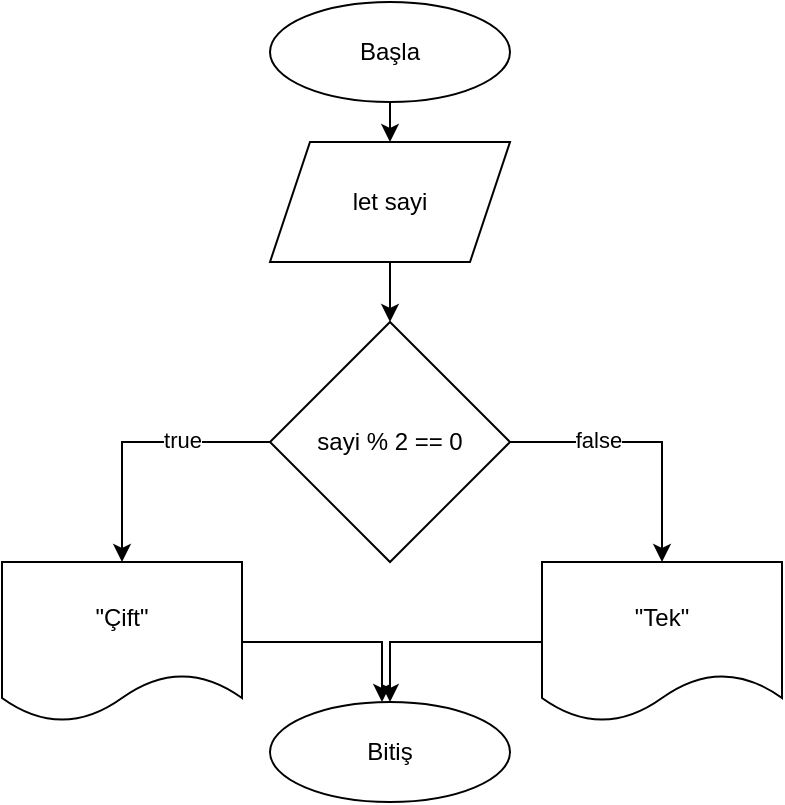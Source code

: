 <mxfile version="22.1.11" type="device">
  <diagram name="Sayfa -1" id="hMAxGwuRCZgqR3DhVOfI">
    <mxGraphModel dx="820" dy="798" grid="1" gridSize="10" guides="1" tooltips="1" connect="1" arrows="1" fold="1" page="1" pageScale="1" pageWidth="827" pageHeight="1169" math="0" shadow="0">
      <root>
        <mxCell id="0" />
        <mxCell id="1" parent="0" />
        <mxCell id="zCVWpWv3V7vRvDYMl9wr-4" style="edgeStyle=orthogonalEdgeStyle;rounded=0;orthogonalLoop=1;jettySize=auto;html=1;exitX=0.5;exitY=1;exitDx=0;exitDy=0;entryX=0.5;entryY=0;entryDx=0;entryDy=0;" edge="1" parent="1" source="zCVWpWv3V7vRvDYMl9wr-1" target="zCVWpWv3V7vRvDYMl9wr-2">
          <mxGeometry relative="1" as="geometry" />
        </mxCell>
        <mxCell id="zCVWpWv3V7vRvDYMl9wr-1" value="Başla" style="ellipse;whiteSpace=wrap;html=1;" vertex="1" parent="1">
          <mxGeometry x="354" y="10" width="120" height="50" as="geometry" />
        </mxCell>
        <mxCell id="zCVWpWv3V7vRvDYMl9wr-5" style="edgeStyle=orthogonalEdgeStyle;rounded=0;orthogonalLoop=1;jettySize=auto;html=1;exitX=0.5;exitY=1;exitDx=0;exitDy=0;entryX=0.5;entryY=0;entryDx=0;entryDy=0;" edge="1" parent="1" source="zCVWpWv3V7vRvDYMl9wr-2" target="zCVWpWv3V7vRvDYMl9wr-3">
          <mxGeometry relative="1" as="geometry" />
        </mxCell>
        <mxCell id="zCVWpWv3V7vRvDYMl9wr-2" value="let sayi" style="shape=parallelogram;perimeter=parallelogramPerimeter;whiteSpace=wrap;html=1;fixedSize=1;" vertex="1" parent="1">
          <mxGeometry x="354" y="80" width="120" height="60" as="geometry" />
        </mxCell>
        <mxCell id="zCVWpWv3V7vRvDYMl9wr-11" style="edgeStyle=orthogonalEdgeStyle;rounded=0;orthogonalLoop=1;jettySize=auto;html=1;exitX=0;exitY=0.5;exitDx=0;exitDy=0;entryX=0.5;entryY=0;entryDx=0;entryDy=0;" edge="1" parent="1" source="zCVWpWv3V7vRvDYMl9wr-3" target="zCVWpWv3V7vRvDYMl9wr-6">
          <mxGeometry relative="1" as="geometry" />
        </mxCell>
        <mxCell id="zCVWpWv3V7vRvDYMl9wr-13" value="true" style="edgeLabel;html=1;align=center;verticalAlign=middle;resizable=0;points=[];" vertex="1" connectable="0" parent="zCVWpWv3V7vRvDYMl9wr-11">
          <mxGeometry x="-0.343" y="-1" relative="1" as="geometry">
            <mxPoint as="offset" />
          </mxGeometry>
        </mxCell>
        <mxCell id="zCVWpWv3V7vRvDYMl9wr-12" style="edgeStyle=orthogonalEdgeStyle;rounded=0;orthogonalLoop=1;jettySize=auto;html=1;exitX=1;exitY=0.5;exitDx=0;exitDy=0;entryX=0.5;entryY=0;entryDx=0;entryDy=0;" edge="1" parent="1" source="zCVWpWv3V7vRvDYMl9wr-3" target="zCVWpWv3V7vRvDYMl9wr-7">
          <mxGeometry relative="1" as="geometry" />
        </mxCell>
        <mxCell id="zCVWpWv3V7vRvDYMl9wr-14" value="false" style="edgeLabel;html=1;align=center;verticalAlign=middle;resizable=0;points=[];" vertex="1" connectable="0" parent="zCVWpWv3V7vRvDYMl9wr-12">
          <mxGeometry x="-0.353" y="1" relative="1" as="geometry">
            <mxPoint as="offset" />
          </mxGeometry>
        </mxCell>
        <mxCell id="zCVWpWv3V7vRvDYMl9wr-3" value="sayi % 2 == 0" style="rhombus;whiteSpace=wrap;html=1;" vertex="1" parent="1">
          <mxGeometry x="354" y="170" width="120" height="120" as="geometry" />
        </mxCell>
        <mxCell id="zCVWpWv3V7vRvDYMl9wr-10" style="edgeStyle=orthogonalEdgeStyle;rounded=0;orthogonalLoop=1;jettySize=auto;html=1;exitX=1;exitY=0.5;exitDx=0;exitDy=0;" edge="1" parent="1" source="zCVWpWv3V7vRvDYMl9wr-6">
          <mxGeometry relative="1" as="geometry">
            <mxPoint x="410" y="360" as="targetPoint" />
            <Array as="points">
              <mxPoint x="410" y="330" />
            </Array>
          </mxGeometry>
        </mxCell>
        <mxCell id="zCVWpWv3V7vRvDYMl9wr-6" value="&quot;Çift&quot;" style="shape=document;whiteSpace=wrap;html=1;boundedLbl=1;" vertex="1" parent="1">
          <mxGeometry x="220" y="290" width="120" height="80" as="geometry" />
        </mxCell>
        <mxCell id="zCVWpWv3V7vRvDYMl9wr-9" style="edgeStyle=orthogonalEdgeStyle;rounded=0;orthogonalLoop=1;jettySize=auto;html=1;exitX=0;exitY=0.5;exitDx=0;exitDy=0;entryX=0.5;entryY=0;entryDx=0;entryDy=0;" edge="1" parent="1" source="zCVWpWv3V7vRvDYMl9wr-7" target="zCVWpWv3V7vRvDYMl9wr-8">
          <mxGeometry relative="1" as="geometry" />
        </mxCell>
        <mxCell id="zCVWpWv3V7vRvDYMl9wr-7" value="&quot;Tek&quot;" style="shape=document;whiteSpace=wrap;html=1;boundedLbl=1;" vertex="1" parent="1">
          <mxGeometry x="490" y="290" width="120" height="80" as="geometry" />
        </mxCell>
        <mxCell id="zCVWpWv3V7vRvDYMl9wr-8" value="Bitiş&lt;br&gt;" style="ellipse;whiteSpace=wrap;html=1;" vertex="1" parent="1">
          <mxGeometry x="354" y="360" width="120" height="50" as="geometry" />
        </mxCell>
      </root>
    </mxGraphModel>
  </diagram>
</mxfile>
